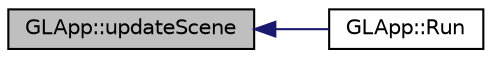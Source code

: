 digraph "GLApp::updateScene"
{
  edge [fontname="Helvetica",fontsize="10",labelfontname="Helvetica",labelfontsize="10"];
  node [fontname="Helvetica",fontsize="10",shape=record];
  rankdir="LR";
  Node55 [label="GLApp::updateScene",height=0.2,width=0.4,color="black", fillcolor="grey75", style="filled", fontcolor="black"];
  Node55 -> Node56 [dir="back",color="midnightblue",fontsize="10",style="solid",fontname="Helvetica"];
  Node56 [label="GLApp::Run",height=0.2,width=0.4,color="black", fillcolor="white", style="filled",URL="$class_g_l_app.html#a4d58775934e1308c088a58625b7e2611"];
}

